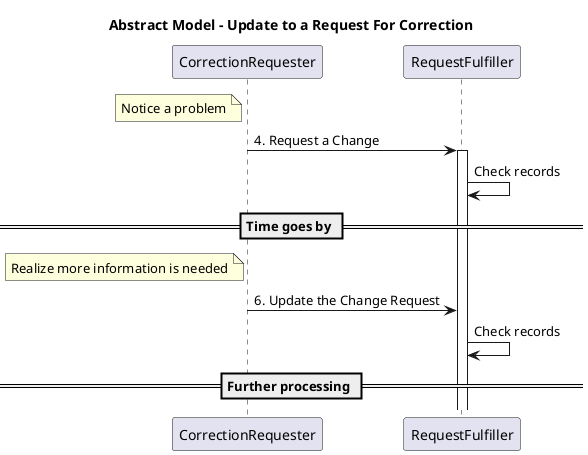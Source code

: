 @startuml
title Abstract Model - Update to a Request For Correction

note left of CorrectionRequester
Notice a problem
end note

CorrectionRequester->RequestFulfiller : 4. Request a Change
Activate RequestFulfiller
RequestFulfiller->RequestFulfiller : Check records

== Time goes by ==
note left of CorrectionRequester
Realize more information is needed
end note
CorrectionRequester->RequestFulfiller : 6. Update the Change Request
RequestFulfiller->RequestFulfiller : Check records

== Further processing ==
@enduml